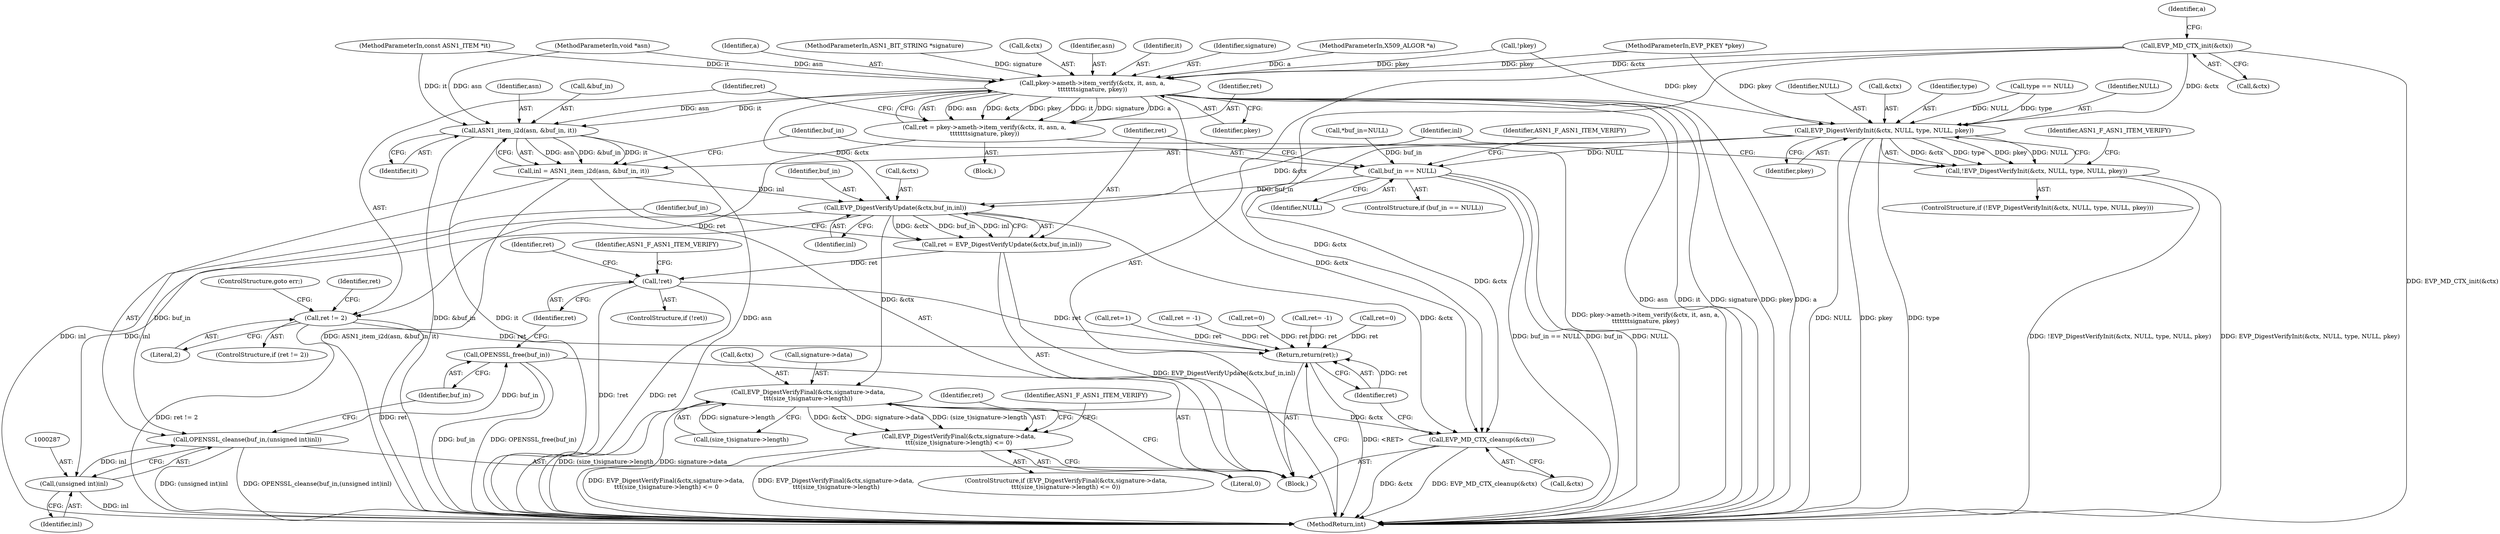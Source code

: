 digraph "0_openssl_cb62ab4b17818fe66d2fed0a7fe71969131c811b@API" {
"1000154" [label="(Call,EVP_MD_CTX_init(&ctx))"];
"1000197" [label="(Call,pkey->ameth->item_verify(&ctx, it, asn, a,\n\t\t\t\t\t\t\tsignature, pkey))"];
"1000195" [label="(Call,ret = pkey->ameth->item_verify(&ctx, it, asn, a,\n\t\t\t\t\t\t\tsignature, pkey))"];
"1000206" [label="(Call,ret != 2)"];
"1000332" [label="(Return,return(ret);)"];
"1000263" [label="(Call,ASN1_item_i2d(asn, &buf_in, it))"];
"1000261" [label="(Call,inl = ASN1_item_i2d(asn, &buf_in, it))"];
"1000279" [label="(Call,EVP_DigestVerifyUpdate(&ctx,buf_in,inl))"];
"1000277" [label="(Call,ret = EVP_DigestVerifyUpdate(&ctx,buf_in,inl))"];
"1000292" [label="(Call,!ret)"];
"1000284" [label="(Call,OPENSSL_cleanse(buf_in,(unsigned int)inl))"];
"1000289" [label="(Call,OPENSSL_free(buf_in))"];
"1000286" [label="(Call,(unsigned int)inl)"];
"1000305" [label="(Call,EVP_DigestVerifyFinal(&ctx,signature->data,\n\t\t\t(size_t)signature->length))"];
"1000304" [label="(Call,EVP_DigestVerifyFinal(&ctx,signature->data,\n\t\t\t(size_t)signature->length) <= 0)"];
"1000329" [label="(Call,EVP_MD_CTX_cleanup(&ctx))"];
"1000246" [label="(Call,EVP_DigestVerifyInit(&ctx, NULL, type, NULL, pkey))"];
"1000245" [label="(Call,!EVP_DigestVerifyInit(&ctx, NULL, type, NULL, pkey))"];
"1000269" [label="(Call,buf_in == NULL)"];
"1000249" [label="(Identifier,NULL)"];
"1000326" [label="(Identifier,ret)"];
"1000311" [label="(Call,(size_t)signature->length)"];
"1000290" [label="(Identifier,buf_in)"];
"1000206" [label="(Call,ret != 2)"];
"1000264" [label="(Identifier,asn)"];
"1000198" [label="(Call,&ctx)"];
"1000155" [label="(Call,&ctx)"];
"1000332" [label="(Return,return(ret);)"];
"1000247" [label="(Call,&ctx)"];
"1000250" [label="(Identifier,type)"];
"1000208" [label="(Literal,2)"];
"1000271" [label="(Identifier,NULL)"];
"1000286" [label="(Call,(unsigned int)inl)"];
"1000296" [label="(Identifier,ASN1_F_ASN1_ITEM_VERIFY)"];
"1000222" [label="(Call,type == NULL)"];
"1000268" [label="(ControlStructure,if (buf_in == NULL))"];
"1000305" [label="(Call,EVP_DigestVerifyFinal(&ctx,signature->data,\n\t\t\t(size_t)signature->length))"];
"1000291" [label="(ControlStructure,if (!ret))"];
"1000289" [label="(Call,OPENSSL_free(buf_in))"];
"1000204" [label="(Identifier,pkey)"];
"1000109" [label="(MethodParameterIn,void *asn)"];
"1000111" [label="(Block,)"];
"1000329" [label="(Call,EVP_MD_CTX_cleanup(&ctx))"];
"1000118" [label="(Call,ret= -1)"];
"1000205" [label="(ControlStructure,if (ret != 2))"];
"1000330" [label="(Call,&ctx)"];
"1000211" [label="(Identifier,ret)"];
"1000278" [label="(Identifier,ret)"];
"1000126" [label="(Call,!pkey)"];
"1000306" [label="(Call,&ctx)"];
"1000283" [label="(Identifier,inl)"];
"1000251" [label="(Identifier,NULL)"];
"1000255" [label="(Identifier,ASN1_F_ASN1_ITEM_VERIFY)"];
"1000334" [label="(MethodReturn,int)"];
"1000304" [label="(Call,EVP_DigestVerifyFinal(&ctx,signature->data,\n\t\t\t(size_t)signature->length) <= 0)"];
"1000195" [label="(Call,ret = pkey->ameth->item_verify(&ctx, it, asn, a,\n\t\t\t\t\t\t\tsignature, pkey))"];
"1000207" [label="(Identifier,ret)"];
"1000292" [label="(Call,!ret)"];
"1000262" [label="(Identifier,inl)"];
"1000110" [label="(MethodParameterIn,EVP_PKEY *pkey)"];
"1000267" [label="(Identifier,it)"];
"1000252" [label="(Identifier,pkey)"];
"1000270" [label="(Identifier,buf_in)"];
"1000244" [label="(ControlStructure,if (!EVP_DigestVerifyInit(&ctx, NULL, type, NULL, pkey)))"];
"1000209" [label="(ControlStructure,goto err;)"];
"1000280" [label="(Call,&ctx)"];
"1000261" [label="(Call,inl = ASN1_item_i2d(asn, &buf_in, it))"];
"1000293" [label="(Identifier,ret)"];
"1000333" [label="(Identifier,ret)"];
"1000162" [label="(Identifier,a)"];
"1000114" [label="(Call,*buf_in=NULL)"];
"1000201" [label="(Identifier,asn)"];
"1000200" [label="(Identifier,it)"];
"1000177" [label="(Block,)"];
"1000203" [label="(Identifier,signature)"];
"1000279" [label="(Call,EVP_DigestVerifyUpdate(&ctx,buf_in,inl))"];
"1000282" [label="(Identifier,buf_in)"];
"1000321" [label="(Call,ret=0)"];
"1000284" [label="(Call,OPENSSL_cleanse(buf_in,(unsigned int)inl))"];
"1000325" [label="(Call,ret=1)"];
"1000300" [label="(Identifier,ret)"];
"1000308" [label="(Call,signature->data)"];
"1000263" [label="(Call,ASN1_item_i2d(asn, &buf_in, it))"];
"1000269" [label="(Call,buf_in == NULL)"];
"1000245" [label="(Call,!EVP_DigestVerifyInit(&ctx, NULL, type, NULL, pkey))"];
"1000197" [label="(Call,pkey->ameth->item_verify(&ctx, it, asn, a,\n\t\t\t\t\t\t\tsignature, pkey))"];
"1000107" [label="(MethodParameterIn,X509_ALGOR *a)"];
"1000274" [label="(Identifier,ASN1_F_ASN1_ITEM_VERIFY)"];
"1000154" [label="(Call,EVP_MD_CTX_init(&ctx))"];
"1000277" [label="(Call,ret = EVP_DigestVerifyUpdate(&ctx,buf_in,inl))"];
"1000316" [label="(Literal,0)"];
"1000210" [label="(Call,ret = -1)"];
"1000202" [label="(Identifier,a)"];
"1000106" [label="(MethodParameterIn,const ASN1_ITEM *it)"];
"1000303" [label="(ControlStructure,if (EVP_DigestVerifyFinal(&ctx,signature->data,\n\t\t\t(size_t)signature->length) <= 0))"];
"1000108" [label="(MethodParameterIn,ASN1_BIT_STRING *signature)"];
"1000257" [label="(Call,ret=0)"];
"1000319" [label="(Identifier,ASN1_F_ASN1_ITEM_VERIFY)"];
"1000285" [label="(Identifier,buf_in)"];
"1000265" [label="(Call,&buf_in)"];
"1000246" [label="(Call,EVP_DigestVerifyInit(&ctx, NULL, type, NULL, pkey))"];
"1000196" [label="(Identifier,ret)"];
"1000288" [label="(Identifier,inl)"];
"1000154" -> "1000111"  [label="AST: "];
"1000154" -> "1000155"  [label="CFG: "];
"1000155" -> "1000154"  [label="AST: "];
"1000162" -> "1000154"  [label="CFG: "];
"1000154" -> "1000334"  [label="DDG: EVP_MD_CTX_init(&ctx)"];
"1000154" -> "1000197"  [label="DDG: &ctx"];
"1000154" -> "1000246"  [label="DDG: &ctx"];
"1000154" -> "1000329"  [label="DDG: &ctx"];
"1000197" -> "1000195"  [label="AST: "];
"1000197" -> "1000204"  [label="CFG: "];
"1000198" -> "1000197"  [label="AST: "];
"1000200" -> "1000197"  [label="AST: "];
"1000201" -> "1000197"  [label="AST: "];
"1000202" -> "1000197"  [label="AST: "];
"1000203" -> "1000197"  [label="AST: "];
"1000204" -> "1000197"  [label="AST: "];
"1000195" -> "1000197"  [label="CFG: "];
"1000197" -> "1000334"  [label="DDG: asn"];
"1000197" -> "1000334"  [label="DDG: it"];
"1000197" -> "1000334"  [label="DDG: signature"];
"1000197" -> "1000334"  [label="DDG: pkey"];
"1000197" -> "1000334"  [label="DDG: a"];
"1000197" -> "1000195"  [label="DDG: asn"];
"1000197" -> "1000195"  [label="DDG: &ctx"];
"1000197" -> "1000195"  [label="DDG: pkey"];
"1000197" -> "1000195"  [label="DDG: it"];
"1000197" -> "1000195"  [label="DDG: signature"];
"1000197" -> "1000195"  [label="DDG: a"];
"1000106" -> "1000197"  [label="DDG: it"];
"1000109" -> "1000197"  [label="DDG: asn"];
"1000107" -> "1000197"  [label="DDG: a"];
"1000108" -> "1000197"  [label="DDG: signature"];
"1000126" -> "1000197"  [label="DDG: pkey"];
"1000110" -> "1000197"  [label="DDG: pkey"];
"1000197" -> "1000263"  [label="DDG: asn"];
"1000197" -> "1000263"  [label="DDG: it"];
"1000197" -> "1000279"  [label="DDG: &ctx"];
"1000197" -> "1000329"  [label="DDG: &ctx"];
"1000195" -> "1000177"  [label="AST: "];
"1000196" -> "1000195"  [label="AST: "];
"1000207" -> "1000195"  [label="CFG: "];
"1000195" -> "1000334"  [label="DDG: pkey->ameth->item_verify(&ctx, it, asn, a,\n\t\t\t\t\t\t\tsignature, pkey)"];
"1000195" -> "1000206"  [label="DDG: ret"];
"1000206" -> "1000205"  [label="AST: "];
"1000206" -> "1000208"  [label="CFG: "];
"1000207" -> "1000206"  [label="AST: "];
"1000208" -> "1000206"  [label="AST: "];
"1000209" -> "1000206"  [label="CFG: "];
"1000211" -> "1000206"  [label="CFG: "];
"1000206" -> "1000334"  [label="DDG: ret != 2"];
"1000206" -> "1000334"  [label="DDG: ret"];
"1000206" -> "1000332"  [label="DDG: ret"];
"1000332" -> "1000111"  [label="AST: "];
"1000332" -> "1000333"  [label="CFG: "];
"1000333" -> "1000332"  [label="AST: "];
"1000334" -> "1000332"  [label="CFG: "];
"1000332" -> "1000334"  [label="DDG: <RET>"];
"1000333" -> "1000332"  [label="DDG: ret"];
"1000325" -> "1000332"  [label="DDG: ret"];
"1000292" -> "1000332"  [label="DDG: ret"];
"1000257" -> "1000332"  [label="DDG: ret"];
"1000118" -> "1000332"  [label="DDG: ret"];
"1000210" -> "1000332"  [label="DDG: ret"];
"1000321" -> "1000332"  [label="DDG: ret"];
"1000263" -> "1000261"  [label="AST: "];
"1000263" -> "1000267"  [label="CFG: "];
"1000264" -> "1000263"  [label="AST: "];
"1000265" -> "1000263"  [label="AST: "];
"1000267" -> "1000263"  [label="AST: "];
"1000261" -> "1000263"  [label="CFG: "];
"1000263" -> "1000334"  [label="DDG: &buf_in"];
"1000263" -> "1000334"  [label="DDG: it"];
"1000263" -> "1000334"  [label="DDG: asn"];
"1000263" -> "1000261"  [label="DDG: asn"];
"1000263" -> "1000261"  [label="DDG: &buf_in"];
"1000263" -> "1000261"  [label="DDG: it"];
"1000109" -> "1000263"  [label="DDG: asn"];
"1000106" -> "1000263"  [label="DDG: it"];
"1000261" -> "1000111"  [label="AST: "];
"1000262" -> "1000261"  [label="AST: "];
"1000270" -> "1000261"  [label="CFG: "];
"1000261" -> "1000334"  [label="DDG: ASN1_item_i2d(asn, &buf_in, it)"];
"1000261" -> "1000334"  [label="DDG: inl"];
"1000261" -> "1000279"  [label="DDG: inl"];
"1000279" -> "1000277"  [label="AST: "];
"1000279" -> "1000283"  [label="CFG: "];
"1000280" -> "1000279"  [label="AST: "];
"1000282" -> "1000279"  [label="AST: "];
"1000283" -> "1000279"  [label="AST: "];
"1000277" -> "1000279"  [label="CFG: "];
"1000279" -> "1000277"  [label="DDG: &ctx"];
"1000279" -> "1000277"  [label="DDG: buf_in"];
"1000279" -> "1000277"  [label="DDG: inl"];
"1000246" -> "1000279"  [label="DDG: &ctx"];
"1000269" -> "1000279"  [label="DDG: buf_in"];
"1000279" -> "1000284"  [label="DDG: buf_in"];
"1000279" -> "1000286"  [label="DDG: inl"];
"1000279" -> "1000305"  [label="DDG: &ctx"];
"1000279" -> "1000329"  [label="DDG: &ctx"];
"1000277" -> "1000111"  [label="AST: "];
"1000278" -> "1000277"  [label="AST: "];
"1000285" -> "1000277"  [label="CFG: "];
"1000277" -> "1000334"  [label="DDG: EVP_DigestVerifyUpdate(&ctx,buf_in,inl)"];
"1000277" -> "1000292"  [label="DDG: ret"];
"1000292" -> "1000291"  [label="AST: "];
"1000292" -> "1000293"  [label="CFG: "];
"1000293" -> "1000292"  [label="AST: "];
"1000296" -> "1000292"  [label="CFG: "];
"1000300" -> "1000292"  [label="CFG: "];
"1000292" -> "1000334"  [label="DDG: !ret"];
"1000292" -> "1000334"  [label="DDG: ret"];
"1000284" -> "1000111"  [label="AST: "];
"1000284" -> "1000286"  [label="CFG: "];
"1000285" -> "1000284"  [label="AST: "];
"1000286" -> "1000284"  [label="AST: "];
"1000290" -> "1000284"  [label="CFG: "];
"1000284" -> "1000334"  [label="DDG: (unsigned int)inl"];
"1000284" -> "1000334"  [label="DDG: OPENSSL_cleanse(buf_in,(unsigned int)inl)"];
"1000286" -> "1000284"  [label="DDG: inl"];
"1000284" -> "1000289"  [label="DDG: buf_in"];
"1000289" -> "1000111"  [label="AST: "];
"1000289" -> "1000290"  [label="CFG: "];
"1000290" -> "1000289"  [label="AST: "];
"1000293" -> "1000289"  [label="CFG: "];
"1000289" -> "1000334"  [label="DDG: buf_in"];
"1000289" -> "1000334"  [label="DDG: OPENSSL_free(buf_in)"];
"1000286" -> "1000288"  [label="CFG: "];
"1000287" -> "1000286"  [label="AST: "];
"1000288" -> "1000286"  [label="AST: "];
"1000286" -> "1000334"  [label="DDG: inl"];
"1000305" -> "1000304"  [label="AST: "];
"1000305" -> "1000311"  [label="CFG: "];
"1000306" -> "1000305"  [label="AST: "];
"1000308" -> "1000305"  [label="AST: "];
"1000311" -> "1000305"  [label="AST: "];
"1000316" -> "1000305"  [label="CFG: "];
"1000305" -> "1000334"  [label="DDG: (size_t)signature->length"];
"1000305" -> "1000334"  [label="DDG: signature->data"];
"1000305" -> "1000304"  [label="DDG: &ctx"];
"1000305" -> "1000304"  [label="DDG: signature->data"];
"1000305" -> "1000304"  [label="DDG: (size_t)signature->length"];
"1000311" -> "1000305"  [label="DDG: signature->length"];
"1000305" -> "1000329"  [label="DDG: &ctx"];
"1000304" -> "1000303"  [label="AST: "];
"1000304" -> "1000316"  [label="CFG: "];
"1000316" -> "1000304"  [label="AST: "];
"1000319" -> "1000304"  [label="CFG: "];
"1000326" -> "1000304"  [label="CFG: "];
"1000304" -> "1000334"  [label="DDG: EVP_DigestVerifyFinal(&ctx,signature->data,\n\t\t\t(size_t)signature->length) <= 0"];
"1000304" -> "1000334"  [label="DDG: EVP_DigestVerifyFinal(&ctx,signature->data,\n\t\t\t(size_t)signature->length)"];
"1000329" -> "1000111"  [label="AST: "];
"1000329" -> "1000330"  [label="CFG: "];
"1000330" -> "1000329"  [label="AST: "];
"1000333" -> "1000329"  [label="CFG: "];
"1000329" -> "1000334"  [label="DDG: EVP_MD_CTX_cleanup(&ctx)"];
"1000329" -> "1000334"  [label="DDG: &ctx"];
"1000246" -> "1000329"  [label="DDG: &ctx"];
"1000246" -> "1000245"  [label="AST: "];
"1000246" -> "1000252"  [label="CFG: "];
"1000247" -> "1000246"  [label="AST: "];
"1000249" -> "1000246"  [label="AST: "];
"1000250" -> "1000246"  [label="AST: "];
"1000251" -> "1000246"  [label="AST: "];
"1000252" -> "1000246"  [label="AST: "];
"1000245" -> "1000246"  [label="CFG: "];
"1000246" -> "1000334"  [label="DDG: NULL"];
"1000246" -> "1000334"  [label="DDG: pkey"];
"1000246" -> "1000334"  [label="DDG: type"];
"1000246" -> "1000245"  [label="DDG: &ctx"];
"1000246" -> "1000245"  [label="DDG: type"];
"1000246" -> "1000245"  [label="DDG: pkey"];
"1000246" -> "1000245"  [label="DDG: NULL"];
"1000222" -> "1000246"  [label="DDG: NULL"];
"1000222" -> "1000246"  [label="DDG: type"];
"1000126" -> "1000246"  [label="DDG: pkey"];
"1000110" -> "1000246"  [label="DDG: pkey"];
"1000246" -> "1000269"  [label="DDG: NULL"];
"1000245" -> "1000244"  [label="AST: "];
"1000255" -> "1000245"  [label="CFG: "];
"1000262" -> "1000245"  [label="CFG: "];
"1000245" -> "1000334"  [label="DDG: !EVP_DigestVerifyInit(&ctx, NULL, type, NULL, pkey)"];
"1000245" -> "1000334"  [label="DDG: EVP_DigestVerifyInit(&ctx, NULL, type, NULL, pkey)"];
"1000269" -> "1000268"  [label="AST: "];
"1000269" -> "1000271"  [label="CFG: "];
"1000270" -> "1000269"  [label="AST: "];
"1000271" -> "1000269"  [label="AST: "];
"1000274" -> "1000269"  [label="CFG: "];
"1000278" -> "1000269"  [label="CFG: "];
"1000269" -> "1000334"  [label="DDG: buf_in == NULL"];
"1000269" -> "1000334"  [label="DDG: buf_in"];
"1000269" -> "1000334"  [label="DDG: NULL"];
"1000114" -> "1000269"  [label="DDG: buf_in"];
}
